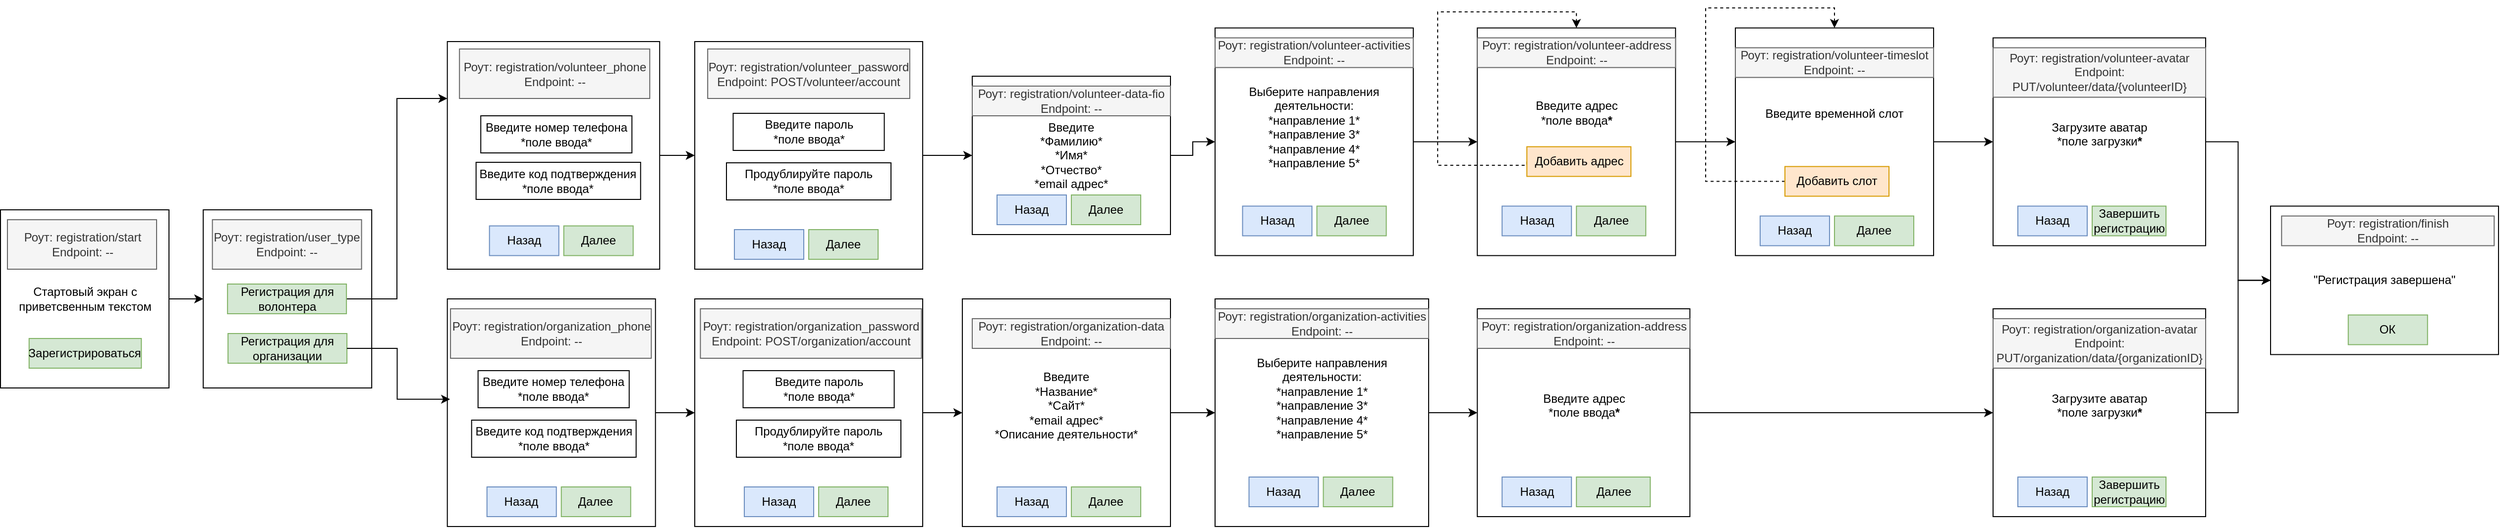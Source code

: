 <mxfile version="25.0.3" pages="4">
  <diagram name="Регистрация пользователей" id="U8tpO02upYvYylQcckcD">
    <mxGraphModel dx="3144" dy="4060" grid="1" gridSize="10" guides="1" tooltips="1" connect="1" arrows="1" fold="1" page="1" pageScale="1" pageWidth="850" pageHeight="1100" math="0" shadow="0">
      <root>
        <mxCell id="0" />
        <mxCell id="1" parent="0" />
        <mxCell id="gSRMALdMtZ0StldS3WGv-10" value="" style="rounded=0;whiteSpace=wrap;html=1;" parent="1" vertex="1">
          <mxGeometry x="464.06" y="-1160" width="170" height="180" as="geometry" />
        </mxCell>
        <mxCell id="CNAIye_aoUkl1Aho5n29-1" style="edgeStyle=orthogonalEdgeStyle;rounded=0;orthogonalLoop=1;jettySize=auto;html=1;" parent="1" source="0KvfWQ3CyPJaJBQ1g4h2-11" target="0KvfWQ3CyPJaJBQ1g4h2-25" edge="1">
          <mxGeometry relative="1" as="geometry">
            <mxPoint x="1657.74" y="-600" as="sourcePoint" />
            <mxPoint x="1657.74" y="-560" as="targetPoint" />
          </mxGeometry>
        </mxCell>
        <mxCell id="yWe3Se3ckO6Ish667xYC-10" style="edgeStyle=orthogonalEdgeStyle;rounded=0;orthogonalLoop=1;jettySize=auto;html=1;exitX=1;exitY=0.5;exitDx=0;exitDy=0;" parent="1" source="CNAIye_aoUkl1Aho5n29-4" target="yWe3Se3ckO6Ish667xYC-6" edge="1">
          <mxGeometry relative="1" as="geometry" />
        </mxCell>
        <mxCell id="CNAIye_aoUkl1Aho5n29-4" value="Введите временной слот&lt;div&gt;&lt;br&gt;&lt;/div&gt;&lt;div&gt;&lt;br&gt;&lt;/div&gt;&lt;div&gt;&lt;br&gt;&lt;/div&gt;&lt;div&gt;&lt;br&gt;&lt;/div&gt;" style="rounded=0;whiteSpace=wrap;html=1;" parent="1" vertex="1">
          <mxGeometry x="2009.99" y="-1343.75" width="200" height="230" as="geometry" />
        </mxCell>
        <mxCell id="CNAIye_aoUkl1Aho5n29-9" style="edgeStyle=orthogonalEdgeStyle;rounded=0;orthogonalLoop=1;jettySize=auto;html=1;exitX=1;exitY=0.5;exitDx=0;exitDy=0;" parent="1" source="CNAIye_aoUkl1Aho5n29-10" target="CNAIye_aoUkl1Aho5n29-18" edge="1">
          <mxGeometry relative="1" as="geometry" />
        </mxCell>
        <mxCell id="CNAIye_aoUkl1Aho5n29-10" value="&lt;div&gt;Выберите направления деятельности:&lt;/div&gt;&lt;div&gt;*направление 1*&lt;/div&gt;&lt;div&gt;*направление 3*&lt;br&gt;&lt;/div&gt;&lt;div&gt;*направление 4*&lt;br&gt;&lt;/div&gt;&lt;div&gt;*направление 5*&lt;br&gt;&lt;/div&gt;&lt;div&gt;&lt;br&gt;&lt;/div&gt;&lt;div&gt;&lt;br&gt;&lt;/div&gt;" style="rounded=0;whiteSpace=wrap;html=1;" parent="1" vertex="1">
          <mxGeometry x="1485" y="-1343.75" width="200" height="230" as="geometry" />
        </mxCell>
        <mxCell id="CNAIye_aoUkl1Aho5n29-16" value="&lt;div&gt;&lt;br&gt;&lt;/div&gt;&lt;div&gt;&quot;Регистрация завершена&quot;&lt;/div&gt;&lt;div&gt;&lt;br&gt;&lt;/div&gt;" style="rounded=0;whiteSpace=wrap;html=1;" parent="1" vertex="1">
          <mxGeometry x="2550" y="-1163.75" width="230" height="150" as="geometry" />
        </mxCell>
        <mxCell id="_vrDz_7bkBoKPVqZ--Df-3" style="edgeStyle=orthogonalEdgeStyle;rounded=0;orthogonalLoop=1;jettySize=auto;html=1;exitX=1;exitY=0.5;exitDx=0;exitDy=0;" parent="1" source="CNAIye_aoUkl1Aho5n29-18" target="CNAIye_aoUkl1Aho5n29-4" edge="1">
          <mxGeometry relative="1" as="geometry" />
        </mxCell>
        <mxCell id="CNAIye_aoUkl1Aho5n29-18" value="Введите адрес&lt;div&gt;*поле ввода&lt;b&gt;*&lt;/b&gt;&lt;/div&gt;&lt;div&gt;&lt;b&gt;&lt;br&gt;&lt;/b&gt;&lt;/div&gt;&lt;div&gt;&lt;b&gt;&lt;br&gt;&lt;/b&gt;&lt;/div&gt;&lt;div&gt;&lt;b&gt;&lt;br&gt;&lt;/b&gt;&lt;/div&gt;&lt;div&gt;&lt;b&gt;&lt;br&gt;&lt;/b&gt;&lt;/div&gt;" style="rounded=0;whiteSpace=wrap;html=1;" parent="1" vertex="1">
          <mxGeometry x="1749.61" y="-1343.75" width="200" height="230" as="geometry" />
        </mxCell>
        <mxCell id="CNAIye_aoUkl1Aho5n29-22" style="edgeStyle=orthogonalEdgeStyle;rounded=0;orthogonalLoop=1;jettySize=auto;html=1;" parent="1" source="CNAIye_aoUkl1Aho5n29-21" target="CNAIye_aoUkl1Aho5n29-10" edge="1">
          <mxGeometry relative="1" as="geometry" />
        </mxCell>
        <mxCell id="CNAIye_aoUkl1Aho5n29-21" value="Введите&lt;div&gt;*Фамилию*&lt;br&gt;*Имя*&lt;br&gt;*Отчество*&lt;/div&gt;&lt;div&gt;*email адрес*&lt;/div&gt;" style="rounded=0;whiteSpace=wrap;html=1;" parent="1" vertex="1">
          <mxGeometry x="1240" y="-1295" width="200" height="160" as="geometry" />
        </mxCell>
        <mxCell id="gSRMALdMtZ0StldS3WGv-2" value="Назад" style="rounded=0;whiteSpace=wrap;html=1;fillColor=#dae8fc;strokeColor=#6c8ebf;" parent="1" vertex="1">
          <mxGeometry x="1265" y="-1175" width="70" height="30" as="geometry" />
        </mxCell>
        <mxCell id="Brlv2dBVviEvFbh5sa4z-2" style="edgeStyle=orthogonalEdgeStyle;rounded=0;orthogonalLoop=1;jettySize=auto;html=1;exitX=1;exitY=0.5;exitDx=0;exitDy=0;entryX=0;entryY=0.25;entryDx=0;entryDy=0;" parent="1" source="gSRMALdMtZ0StldS3WGv-3" target="rVEr1M9yxXvsT1G4oK1--4" edge="1">
          <mxGeometry relative="1" as="geometry" />
        </mxCell>
        <mxCell id="gSRMALdMtZ0StldS3WGv-3" value="Регистрация для волонтера" style="rounded=0;whiteSpace=wrap;html=1;fillColor=#d5e8d4;strokeColor=#82b366;" parent="1" vertex="1">
          <mxGeometry x="488.56" y="-1085" width="120" height="30" as="geometry" />
        </mxCell>
        <mxCell id="gSRMALdMtZ0StldS3WGv-4" value="Далее" style="rounded=0;whiteSpace=wrap;html=1;fillColor=#d5e8d4;strokeColor=#82b366;" parent="1" vertex="1">
          <mxGeometry x="1340" y="-1175" width="70" height="30" as="geometry" />
        </mxCell>
        <mxCell id="gSRMALdMtZ0StldS3WGv-12" value="Роут:&amp;nbsp;registration/user_type&lt;br&gt;Endpoint: --" style="rounded=0;whiteSpace=wrap;html=1;fillColor=#f5f5f5;fontColor=#333333;strokeColor=#666666;" parent="1" vertex="1">
          <mxGeometry x="473.31" y="-1150" width="150.5" height="50" as="geometry" />
        </mxCell>
        <mxCell id="gSRMALdMtZ0StldS3WGv-13" value="Назад" style="rounded=0;whiteSpace=wrap;html=1;fillColor=#dae8fc;strokeColor=#6c8ebf;" parent="1" vertex="1">
          <mxGeometry x="1512.75" y="-1163.75" width="70" height="30" as="geometry" />
        </mxCell>
        <mxCell id="gSRMALdMtZ0StldS3WGv-14" value="Далее" style="rounded=0;whiteSpace=wrap;html=1;fillColor=#d5e8d4;strokeColor=#82b366;" parent="1" vertex="1">
          <mxGeometry x="1587.75" y="-1163.75" width="70" height="30" as="geometry" />
        </mxCell>
        <mxCell id="gSRMALdMtZ0StldS3WGv-17" value="Назад" style="rounded=0;whiteSpace=wrap;html=1;fillColor=#dae8fc;strokeColor=#6c8ebf;" parent="1" vertex="1">
          <mxGeometry x="1774.61" y="-1163.75" width="70" height="30" as="geometry" />
        </mxCell>
        <mxCell id="gSRMALdMtZ0StldS3WGv-18" value="Далее" style="rounded=0;whiteSpace=wrap;html=1;fillColor=#d5e8d4;strokeColor=#82b366;" parent="1" vertex="1">
          <mxGeometry x="1849.61" y="-1163.75" width="70" height="30" as="geometry" />
        </mxCell>
        <mxCell id="gSRMALdMtZ0StldS3WGv-21" value="Назад" style="rounded=0;whiteSpace=wrap;html=1;fillColor=#dae8fc;strokeColor=#6c8ebf;" parent="1" vertex="1">
          <mxGeometry x="2034.99" y="-1153.75" width="70" height="30" as="geometry" />
        </mxCell>
        <mxCell id="gSRMALdMtZ0StldS3WGv-22" value="Далее" style="rounded=0;whiteSpace=wrap;html=1;fillColor=#d5e8d4;strokeColor=#82b366;" parent="1" vertex="1">
          <mxGeometry x="2109.99" y="-1153.75" width="80" height="30" as="geometry" />
        </mxCell>
        <mxCell id="gSRMALdMtZ0StldS3WGv-25" value="Роут:&amp;nbsp;registration/volunteer-data-fio&lt;br&gt;Endpoint: --" style="rounded=0;whiteSpace=wrap;html=1;fillColor=#f5f5f5;fontColor=#333333;strokeColor=#666666;" parent="1" vertex="1">
          <mxGeometry x="1240" y="-1285" width="200" height="30" as="geometry" />
        </mxCell>
        <mxCell id="rVEr1M9yxXvsT1G4oK1--1" value="Регистрация для организации" style="rounded=0;whiteSpace=wrap;html=1;fillColor=#d5e8d4;strokeColor=#82b366;" parent="1" vertex="1">
          <mxGeometry x="489.06" y="-1035" width="120" height="30" as="geometry" />
        </mxCell>
        <mxCell id="rVEr1M9yxXvsT1G4oK1--15" style="edgeStyle=orthogonalEdgeStyle;rounded=0;orthogonalLoop=1;jettySize=auto;html=1;" parent="1" source="rVEr1M9yxXvsT1G4oK1--4" target="dXUM1kMAYKhiZbNsAD_n-8" edge="1">
          <mxGeometry relative="1" as="geometry" />
        </mxCell>
        <mxCell id="rVEr1M9yxXvsT1G4oK1--4" value="&lt;div&gt;&lt;br&gt;&lt;/div&gt;" style="rounded=0;whiteSpace=wrap;html=1;" parent="1" vertex="1">
          <mxGeometry x="710.36" y="-1330" width="214.25" height="230" as="geometry" />
        </mxCell>
        <mxCell id="rVEr1M9yxXvsT1G4oK1--7" value="Роут:&amp;nbsp;registration/volunteer_phone&lt;br&gt;Endpoint: --" style="rounded=0;whiteSpace=wrap;html=1;fillColor=#f5f5f5;fontColor=#333333;strokeColor=#666666;" parent="1" vertex="1">
          <mxGeometry x="722.61" y="-1322.5" width="192" height="50" as="geometry" />
        </mxCell>
        <mxCell id="0KvfWQ3CyPJaJBQ1g4h2-9" style="edgeStyle=orthogonalEdgeStyle;rounded=0;orthogonalLoop=1;jettySize=auto;html=1;entryX=0;entryY=0.5;entryDx=0;entryDy=0;" parent="1" source="rVEr1M9yxXvsT1G4oK1--8" target="dXUM1kMAYKhiZbNsAD_n-2" edge="1">
          <mxGeometry relative="1" as="geometry">
            <mxPoint x="185" y="250" as="targetPoint" />
          </mxGeometry>
        </mxCell>
        <mxCell id="rVEr1M9yxXvsT1G4oK1--8" value="&lt;div&gt;&lt;br&gt;&lt;/div&gt;" style="rounded=0;whiteSpace=wrap;html=1;" parent="1" vertex="1">
          <mxGeometry x="710.36" y="-1070" width="210" height="230" as="geometry" />
        </mxCell>
        <mxCell id="rVEr1M9yxXvsT1G4oK1--10" value="Введите номер телефона&lt;div&gt;*поле ввода*&lt;/div&gt;" style="rounded=0;whiteSpace=wrap;html=1;" parent="1" vertex="1">
          <mxGeometry x="741.36" y="-997.5" width="152.5" height="37.5" as="geometry" />
        </mxCell>
        <mxCell id="rVEr1M9yxXvsT1G4oK1--11" value="Роут:&amp;nbsp;registration/organization_phone&lt;br&gt;Endpoint: --" style="rounded=0;whiteSpace=wrap;html=1;fillColor=#f5f5f5;fontColor=#333333;strokeColor=#666666;" parent="1" vertex="1">
          <mxGeometry x="713.55" y="-1060" width="202.61" height="50" as="geometry" />
        </mxCell>
        <mxCell id="rVEr1M9yxXvsT1G4oK1--12" value="Введите код подтверждения&lt;div&gt;*поле ввода*&lt;/div&gt;" style="rounded=0;whiteSpace=wrap;html=1;" parent="1" vertex="1">
          <mxGeometry x="734.85" y="-947.5" width="166" height="37.5" as="geometry" />
        </mxCell>
        <mxCell id="rVEr1M9yxXvsT1G4oK1--13" value="Введите номер телефона&lt;div&gt;*поле ввода*&lt;/div&gt;" style="rounded=0;whiteSpace=wrap;html=1;" parent="1" vertex="1">
          <mxGeometry x="744.11" y="-1255" width="152.5" height="37.5" as="geometry" />
        </mxCell>
        <mxCell id="rVEr1M9yxXvsT1G4oK1--14" value="Введите код подтверждения&lt;div&gt;*поле ввода*&lt;/div&gt;" style="rounded=0;whiteSpace=wrap;html=1;" parent="1" vertex="1">
          <mxGeometry x="739.36" y="-1208" width="166" height="37.5" as="geometry" />
        </mxCell>
        <mxCell id="_vrDz_7bkBoKPVqZ--Df-1" style="edgeStyle=orthogonalEdgeStyle;rounded=0;orthogonalLoop=1;jettySize=auto;html=1;exitX=1;exitY=0.5;exitDx=0;exitDy=0;entryX=0;entryY=0.5;entryDx=0;entryDy=0;" parent="1" source="0KvfWQ3CyPJaJBQ1g4h2-1" target="gSRMALdMtZ0StldS3WGv-10" edge="1">
          <mxGeometry relative="1" as="geometry" />
        </mxCell>
        <mxCell id="0KvfWQ3CyPJaJBQ1g4h2-1" value="Стартовый экран с приветсвенным текстом" style="rounded=0;whiteSpace=wrap;html=1;" parent="1" vertex="1">
          <mxGeometry x="259.5" y="-1160" width="170" height="180" as="geometry" />
        </mxCell>
        <mxCell id="0KvfWQ3CyPJaJBQ1g4h2-3" value="Зарегистрироваться" style="rounded=0;whiteSpace=wrap;html=1;fillColor=#d5e8d4;strokeColor=#82b366;" parent="1" vertex="1">
          <mxGeometry x="288.37" y="-1030" width="113.25" height="30" as="geometry" />
        </mxCell>
        <mxCell id="0KvfWQ3CyPJaJBQ1g4h2-4" value="Роут:&amp;nbsp;registration/start&lt;br&gt;Endpoint: --" style="rounded=0;whiteSpace=wrap;html=1;fillColor=#f5f5f5;fontColor=#333333;strokeColor=#666666;" parent="1" vertex="1">
          <mxGeometry x="266.5" y="-1150" width="150.5" height="50" as="geometry" />
        </mxCell>
        <mxCell id="0KvfWQ3CyPJaJBQ1g4h2-5" value="Назад" style="rounded=0;whiteSpace=wrap;html=1;fillColor=#dae8fc;strokeColor=#6c8ebf;" parent="1" vertex="1">
          <mxGeometry x="752.86" y="-1143.75" width="70" height="30" as="geometry" />
        </mxCell>
        <mxCell id="0KvfWQ3CyPJaJBQ1g4h2-6" value="Далее" style="rounded=0;whiteSpace=wrap;html=1;fillColor=#d5e8d4;strokeColor=#82b366;" parent="1" vertex="1">
          <mxGeometry x="827.86" y="-1143.75" width="70" height="30" as="geometry" />
        </mxCell>
        <mxCell id="0KvfWQ3CyPJaJBQ1g4h2-7" value="Назад" style="rounded=0;whiteSpace=wrap;html=1;fillColor=#dae8fc;strokeColor=#6c8ebf;" parent="1" vertex="1">
          <mxGeometry x="750.36" y="-880" width="70" height="30" as="geometry" />
        </mxCell>
        <mxCell id="0KvfWQ3CyPJaJBQ1g4h2-8" value="Далее" style="rounded=0;whiteSpace=wrap;html=1;fillColor=#d5e8d4;strokeColor=#82b366;" parent="1" vertex="1">
          <mxGeometry x="825.36" y="-880" width="70" height="30" as="geometry" />
        </mxCell>
        <mxCell id="0KvfWQ3CyPJaJBQ1g4h2-10" value="Роут:&amp;nbsp;registration/volunteer-activities&lt;div&gt;Endpoint: --&lt;/div&gt;" style="rounded=0;whiteSpace=wrap;html=1;fillColor=#f5f5f5;fontColor=#333333;strokeColor=#666666;" parent="1" vertex="1">
          <mxGeometry x="1485" y="-1333.75" width="200" height="30" as="geometry" />
        </mxCell>
        <mxCell id="0KvfWQ3CyPJaJBQ1g4h2-11" value="&lt;div&gt;Выберите направления деятельности:&lt;/div&gt;&lt;div&gt;*направление 1*&lt;/div&gt;&lt;div&gt;*направление 3*&lt;br&gt;&lt;/div&gt;&lt;div&gt;*направление 4*&lt;br&gt;&lt;/div&gt;&lt;div&gt;*направление 5*&lt;br&gt;&lt;/div&gt;&lt;div&gt;&lt;br&gt;&lt;/div&gt;&lt;div&gt;&lt;br&gt;&lt;/div&gt;" style="rounded=0;whiteSpace=wrap;html=1;" parent="1" vertex="1">
          <mxGeometry x="1485" y="-1070" width="215.5" height="230" as="geometry" />
        </mxCell>
        <mxCell id="0KvfWQ3CyPJaJBQ1g4h2-12" value="Назад" style="rounded=0;whiteSpace=wrap;html=1;fillColor=#dae8fc;strokeColor=#6c8ebf;" parent="1" vertex="1">
          <mxGeometry x="1519.25" y="-890" width="70" height="30" as="geometry" />
        </mxCell>
        <mxCell id="0KvfWQ3CyPJaJBQ1g4h2-13" value="Далее" style="rounded=0;whiteSpace=wrap;html=1;fillColor=#d5e8d4;strokeColor=#82b366;" parent="1" vertex="1">
          <mxGeometry x="1594.25" y="-890" width="70" height="30" as="geometry" />
        </mxCell>
        <mxCell id="0KvfWQ3CyPJaJBQ1g4h2-14" value="Роут:&amp;nbsp;registration/organization-activities&lt;div&gt;Endpoint: --&lt;/div&gt;" style="rounded=0;whiteSpace=wrap;html=1;fillColor=#f5f5f5;fontColor=#333333;strokeColor=#666666;" parent="1" vertex="1">
          <mxGeometry x="1485" y="-1060" width="215.5" height="30" as="geometry" />
        </mxCell>
        <mxCell id="0KvfWQ3CyPJaJBQ1g4h2-19" style="edgeStyle=orthogonalEdgeStyle;rounded=0;orthogonalLoop=1;jettySize=auto;html=1;exitX=1;exitY=0.5;exitDx=0;exitDy=0;entryX=0;entryY=0.5;entryDx=0;entryDy=0;" parent="1" source="0KvfWQ3CyPJaJBQ1g4h2-15" target="0KvfWQ3CyPJaJBQ1g4h2-11" edge="1">
          <mxGeometry relative="1" as="geometry" />
        </mxCell>
        <mxCell id="0KvfWQ3CyPJaJBQ1g4h2-15" value="&lt;div&gt;&lt;span style=&quot;background-color: initial;&quot;&gt;Введите&lt;/span&gt;&lt;br&gt;&lt;/div&gt;&lt;div&gt;*Название*&lt;br&gt;*Сайт*&lt;br&gt;*email адрес*&lt;br&gt;*Описание деятельности*&lt;/div&gt;&lt;div&gt;&lt;br&gt;&lt;/div&gt;" style="rounded=0;whiteSpace=wrap;html=1;" parent="1" vertex="1">
          <mxGeometry x="1230" y="-1070" width="210" height="230" as="geometry" />
        </mxCell>
        <mxCell id="0KvfWQ3CyPJaJBQ1g4h2-16" value="Назад" style="rounded=0;whiteSpace=wrap;html=1;fillColor=#dae8fc;strokeColor=#6c8ebf;" parent="1" vertex="1">
          <mxGeometry x="1265.01" y="-880" width="70" height="30" as="geometry" />
        </mxCell>
        <mxCell id="0KvfWQ3CyPJaJBQ1g4h2-17" value="Далее" style="rounded=0;whiteSpace=wrap;html=1;fillColor=#d5e8d4;strokeColor=#82b366;" parent="1" vertex="1">
          <mxGeometry x="1340.01" y="-880" width="70" height="30" as="geometry" />
        </mxCell>
        <mxCell id="0KvfWQ3CyPJaJBQ1g4h2-20" value="Роут:&amp;nbsp;registration/organization-data&lt;br&gt;Endpoint: --" style="rounded=0;whiteSpace=wrap;html=1;fillColor=#f5f5f5;fontColor=#333333;strokeColor=#666666;" parent="1" vertex="1">
          <mxGeometry x="1240" y="-1050" width="200" height="30" as="geometry" />
        </mxCell>
        <mxCell id="0KvfWQ3CyPJaJBQ1g4h2-34" style="edgeStyle=orthogonalEdgeStyle;rounded=0;orthogonalLoop=1;jettySize=auto;html=1;exitX=0;exitY=0.5;exitDx=0;exitDy=0;entryX=0.5;entryY=0;entryDx=0;entryDy=0;dashed=1;" parent="1" source="0KvfWQ3CyPJaJBQ1g4h2-21" target="CNAIye_aoUkl1Aho5n29-18" edge="1">
          <mxGeometry relative="1" as="geometry">
            <Array as="points">
              <mxPoint x="1709.61" y="-1205" />
              <mxPoint x="1709.61" y="-1360" />
              <mxPoint x="1849.61" y="-1360" />
            </Array>
          </mxGeometry>
        </mxCell>
        <mxCell id="0KvfWQ3CyPJaJBQ1g4h2-21" value="Добавить адрес" style="rounded=0;whiteSpace=wrap;html=1;fillColor=#ffe6cc;strokeColor=#d79b00;" parent="1" vertex="1">
          <mxGeometry x="1799.61" y="-1223.75" width="105" height="30" as="geometry" />
        </mxCell>
        <mxCell id="_vrDz_7bkBoKPVqZ--Df-4" style="edgeStyle=orthogonalEdgeStyle;rounded=0;orthogonalLoop=1;jettySize=auto;html=1;exitX=0;exitY=0.5;exitDx=0;exitDy=0;entryX=0.5;entryY=0;entryDx=0;entryDy=0;dashed=1;" parent="1" source="0KvfWQ3CyPJaJBQ1g4h2-22" target="CNAIye_aoUkl1Aho5n29-4" edge="1">
          <mxGeometry relative="1" as="geometry">
            <Array as="points">
              <mxPoint x="1980" y="-1189" />
              <mxPoint x="1980" y="-1364" />
              <mxPoint x="2110" y="-1364" />
            </Array>
          </mxGeometry>
        </mxCell>
        <mxCell id="0KvfWQ3CyPJaJBQ1g4h2-22" value="Добавить слот" style="rounded=0;whiteSpace=wrap;html=1;fillColor=#ffe6cc;strokeColor=#d79b00;" parent="1" vertex="1">
          <mxGeometry x="2059.99" y="-1203.75" width="105" height="30" as="geometry" />
        </mxCell>
        <mxCell id="0KvfWQ3CyPJaJBQ1g4h2-23" value="Роут:&amp;nbsp;registration/volunteer-address&lt;div&gt;Endpoint: --&lt;/div&gt;" style="rounded=0;whiteSpace=wrap;html=1;fillColor=#f5f5f5;fontColor=#333333;strokeColor=#666666;" parent="1" vertex="1">
          <mxGeometry x="1749.61" y="-1333.75" width="200" height="30" as="geometry" />
        </mxCell>
        <mxCell id="0KvfWQ3CyPJaJBQ1g4h2-24" value="Роут:&amp;nbsp;registration/volunteer-timeslot&lt;div&gt;Endpoint: --&lt;/div&gt;" style="rounded=0;whiteSpace=wrap;html=1;fillColor=#f5f5f5;fontColor=#333333;strokeColor=#666666;" parent="1" vertex="1">
          <mxGeometry x="2009.99" y="-1323.75" width="200" height="30" as="geometry" />
        </mxCell>
        <mxCell id="yWe3Se3ckO6Ish667xYC-11" style="edgeStyle=orthogonalEdgeStyle;rounded=0;orthogonalLoop=1;jettySize=auto;html=1;exitX=1;exitY=0.5;exitDx=0;exitDy=0;" parent="1" source="0KvfWQ3CyPJaJBQ1g4h2-25" target="yWe3Se3ckO6Ish667xYC-2" edge="1">
          <mxGeometry relative="1" as="geometry" />
        </mxCell>
        <mxCell id="0KvfWQ3CyPJaJBQ1g4h2-25" value="Введите адрес&lt;div&gt;*поле ввода&lt;b&gt;*&lt;/b&gt;&lt;/div&gt;&lt;div&gt;&lt;b&gt;&lt;br&gt;&lt;/b&gt;&lt;/div&gt;" style="rounded=0;whiteSpace=wrap;html=1;" parent="1" vertex="1">
          <mxGeometry x="1749.61" y="-1060" width="214.5" height="210" as="geometry" />
        </mxCell>
        <mxCell id="0KvfWQ3CyPJaJBQ1g4h2-26" value="Назад" style="rounded=0;whiteSpace=wrap;html=1;fillColor=#dae8fc;strokeColor=#6c8ebf;" parent="1" vertex="1">
          <mxGeometry x="1774.61" y="-890" width="70" height="30" as="geometry" />
        </mxCell>
        <mxCell id="0KvfWQ3CyPJaJBQ1g4h2-27" value="Далее" style="rounded=0;whiteSpace=wrap;html=1;fillColor=#d5e8d4;strokeColor=#82b366;" parent="1" vertex="1">
          <mxGeometry x="1849.61" y="-890" width="74.5" height="30" as="geometry" />
        </mxCell>
        <mxCell id="0KvfWQ3CyPJaJBQ1g4h2-29" value="Роут:&amp;nbsp;registration/organization-address&lt;div&gt;Endpoint: --&lt;/div&gt;" style="rounded=0;whiteSpace=wrap;html=1;fillColor=#f5f5f5;fontColor=#333333;strokeColor=#666666;" parent="1" vertex="1">
          <mxGeometry x="1749.61" y="-1050" width="214.5" height="30" as="geometry" />
        </mxCell>
        <mxCell id="0KvfWQ3CyPJaJBQ1g4h2-32" value="ОК" style="rounded=0;whiteSpace=wrap;html=1;fillColor=#d5e8d4;strokeColor=#82b366;" parent="1" vertex="1">
          <mxGeometry x="2628.38" y="-1053.75" width="80" height="30" as="geometry" />
        </mxCell>
        <mxCell id="0KvfWQ3CyPJaJBQ1g4h2-33" value="Роут:&amp;nbsp;registration/finish&lt;div&gt;Endpoint: --&lt;/div&gt;" style="rounded=0;whiteSpace=wrap;html=1;fillColor=#f5f5f5;fontColor=#333333;strokeColor=#666666;" parent="1" vertex="1">
          <mxGeometry x="2561.13" y="-1153.75" width="214.5" height="30" as="geometry" />
        </mxCell>
        <mxCell id="dXUM1kMAYKhiZbNsAD_n-14" style="edgeStyle=orthogonalEdgeStyle;rounded=0;orthogonalLoop=1;jettySize=auto;html=1;" parent="1" source="dXUM1kMAYKhiZbNsAD_n-2" target="0KvfWQ3CyPJaJBQ1g4h2-15" edge="1">
          <mxGeometry relative="1" as="geometry" />
        </mxCell>
        <mxCell id="dXUM1kMAYKhiZbNsAD_n-2" value="&lt;div&gt;&lt;br&gt;&lt;/div&gt;" style="rounded=0;whiteSpace=wrap;html=1;" parent="1" vertex="1">
          <mxGeometry x="960" y="-1070" width="230" height="230" as="geometry" />
        </mxCell>
        <mxCell id="dXUM1kMAYKhiZbNsAD_n-3" value="Введите пароль&lt;div&gt;*поле ввода*&lt;/div&gt;" style="rounded=0;whiteSpace=wrap;html=1;" parent="1" vertex="1">
          <mxGeometry x="1008.76" y="-997.5" width="152.5" height="37.5" as="geometry" />
        </mxCell>
        <mxCell id="dXUM1kMAYKhiZbNsAD_n-4" value="Роут:&amp;nbsp;registration/organization_password&lt;br&gt;Endpoint: POST/organization/account" style="rounded=0;whiteSpace=wrap;html=1;fillColor=#f5f5f5;fontColor=#333333;strokeColor=#666666;" parent="1" vertex="1">
          <mxGeometry x="965.69" y="-1060" width="223.1" height="50" as="geometry" />
        </mxCell>
        <mxCell id="dXUM1kMAYKhiZbNsAD_n-5" value="Продублируйте пароль&lt;div&gt;*поле ввода*&lt;/div&gt;" style="rounded=0;whiteSpace=wrap;html=1;" parent="1" vertex="1">
          <mxGeometry x="1002.01" y="-947.5" width="166" height="37.5" as="geometry" />
        </mxCell>
        <mxCell id="dXUM1kMAYKhiZbNsAD_n-6" value="Назад" style="rounded=0;whiteSpace=wrap;html=1;fillColor=#dae8fc;strokeColor=#6c8ebf;" parent="1" vertex="1">
          <mxGeometry x="1010.01" y="-880" width="70" height="30" as="geometry" />
        </mxCell>
        <mxCell id="dXUM1kMAYKhiZbNsAD_n-7" value="Далее" style="rounded=0;whiteSpace=wrap;html=1;fillColor=#d5e8d4;strokeColor=#82b366;" parent="1" vertex="1">
          <mxGeometry x="1085.01" y="-880" width="70" height="30" as="geometry" />
        </mxCell>
        <mxCell id="_vrDz_7bkBoKPVqZ--Df-2" style="edgeStyle=orthogonalEdgeStyle;rounded=0;orthogonalLoop=1;jettySize=auto;html=1;exitX=1;exitY=0.5;exitDx=0;exitDy=0;entryX=0;entryY=0.5;entryDx=0;entryDy=0;" parent="1" source="dXUM1kMAYKhiZbNsAD_n-8" target="CNAIye_aoUkl1Aho5n29-21" edge="1">
          <mxGeometry relative="1" as="geometry" />
        </mxCell>
        <mxCell id="dXUM1kMAYKhiZbNsAD_n-8" value="&lt;div&gt;&lt;br&gt;&lt;/div&gt;" style="rounded=0;whiteSpace=wrap;html=1;" parent="1" vertex="1">
          <mxGeometry x="960" y="-1330" width="230" height="230" as="geometry" />
        </mxCell>
        <mxCell id="dXUM1kMAYKhiZbNsAD_n-9" value="Введите пароль&lt;div&gt;*поле ввода*&lt;/div&gt;" style="rounded=0;whiteSpace=wrap;html=1;" parent="1" vertex="1">
          <mxGeometry x="998.75" y="-1257.5" width="152.5" height="37.5" as="geometry" />
        </mxCell>
        <mxCell id="dXUM1kMAYKhiZbNsAD_n-10" value="Роут:&amp;nbsp;registration/volunteer_password&lt;br&gt;Endpoint: POST/volunteer/account" style="rounded=0;whiteSpace=wrap;html=1;fillColor=#f5f5f5;fontColor=#333333;strokeColor=#666666;" parent="1" vertex="1">
          <mxGeometry x="973.06" y="-1322.5" width="203.88" height="50" as="geometry" />
        </mxCell>
        <mxCell id="dXUM1kMAYKhiZbNsAD_n-11" value="Продублируйте пароль&lt;div&gt;*поле ввода*&lt;/div&gt;" style="rounded=0;whiteSpace=wrap;html=1;" parent="1" vertex="1">
          <mxGeometry x="992" y="-1207.5" width="166" height="37.5" as="geometry" />
        </mxCell>
        <mxCell id="dXUM1kMAYKhiZbNsAD_n-12" value="Назад" style="rounded=0;whiteSpace=wrap;html=1;fillColor=#dae8fc;strokeColor=#6c8ebf;" parent="1" vertex="1">
          <mxGeometry x="1000" y="-1140" width="70" height="30" as="geometry" />
        </mxCell>
        <mxCell id="dXUM1kMAYKhiZbNsAD_n-13" value="Далее" style="rounded=0;whiteSpace=wrap;html=1;fillColor=#d5e8d4;strokeColor=#82b366;" parent="1" vertex="1">
          <mxGeometry x="1075" y="-1140" width="70" height="30" as="geometry" />
        </mxCell>
        <mxCell id="yWe3Se3ckO6Ish667xYC-12" style="edgeStyle=orthogonalEdgeStyle;rounded=0;orthogonalLoop=1;jettySize=auto;html=1;exitX=1;exitY=0.5;exitDx=0;exitDy=0;" parent="1" source="yWe3Se3ckO6Ish667xYC-2" target="CNAIye_aoUkl1Aho5n29-16" edge="1">
          <mxGeometry relative="1" as="geometry" />
        </mxCell>
        <mxCell id="yWe3Se3ckO6Ish667xYC-2" value="Загрузите аватар&lt;br&gt;&lt;div&gt;*поле загрузки&lt;b&gt;*&lt;/b&gt;&lt;/div&gt;&lt;div&gt;&lt;b&gt;&lt;br&gt;&lt;/b&gt;&lt;/div&gt;" style="rounded=0;whiteSpace=wrap;html=1;" parent="1" vertex="1">
          <mxGeometry x="2270" y="-1060" width="214.5" height="210" as="geometry" />
        </mxCell>
        <mxCell id="yWe3Se3ckO6Ish667xYC-3" value="Назад" style="rounded=0;whiteSpace=wrap;html=1;fillColor=#dae8fc;strokeColor=#6c8ebf;" parent="1" vertex="1">
          <mxGeometry x="2295" y="-890" width="70" height="30" as="geometry" />
        </mxCell>
        <mxCell id="yWe3Se3ckO6Ish667xYC-4" value="Завершить регистрацию" style="rounded=0;whiteSpace=wrap;html=1;fillColor=#d5e8d4;strokeColor=#82b366;" parent="1" vertex="1">
          <mxGeometry x="2370" y="-890" width="74.5" height="30" as="geometry" />
        </mxCell>
        <mxCell id="yWe3Se3ckO6Ish667xYC-5" value="Роут:&amp;nbsp;registration/organization-avatar&lt;div&gt;Endpoint: PUT/organization/data/{organizationID}&lt;/div&gt;" style="rounded=0;whiteSpace=wrap;html=1;fillColor=#f5f5f5;fontColor=#333333;strokeColor=#666666;" parent="1" vertex="1">
          <mxGeometry x="2270" y="-1050" width="214.5" height="50" as="geometry" />
        </mxCell>
        <mxCell id="yWe3Se3ckO6Ish667xYC-13" style="edgeStyle=orthogonalEdgeStyle;rounded=0;orthogonalLoop=1;jettySize=auto;html=1;exitX=1;exitY=0.5;exitDx=0;exitDy=0;entryX=0;entryY=0.5;entryDx=0;entryDy=0;" parent="1" source="yWe3Se3ckO6Ish667xYC-6" target="CNAIye_aoUkl1Aho5n29-16" edge="1">
          <mxGeometry relative="1" as="geometry" />
        </mxCell>
        <mxCell id="yWe3Se3ckO6Ish667xYC-6" value="Загрузите аватар&lt;br&gt;&lt;div&gt;*поле загрузки&lt;b&gt;*&lt;/b&gt;&lt;/div&gt;&lt;div&gt;&lt;b&gt;&lt;br&gt;&lt;/b&gt;&lt;/div&gt;" style="rounded=0;whiteSpace=wrap;html=1;" parent="1" vertex="1">
          <mxGeometry x="2270" y="-1333.75" width="214.5" height="210" as="geometry" />
        </mxCell>
        <mxCell id="yWe3Se3ckO6Ish667xYC-7" value="Назад" style="rounded=0;whiteSpace=wrap;html=1;fillColor=#dae8fc;strokeColor=#6c8ebf;" parent="1" vertex="1">
          <mxGeometry x="2295" y="-1163.75" width="70" height="30" as="geometry" />
        </mxCell>
        <mxCell id="yWe3Se3ckO6Ish667xYC-8" value="Завершить регистрацию" style="rounded=0;whiteSpace=wrap;html=1;fillColor=#d5e8d4;strokeColor=#82b366;" parent="1" vertex="1">
          <mxGeometry x="2370" y="-1163.75" width="74.5" height="30" as="geometry" />
        </mxCell>
        <mxCell id="yWe3Se3ckO6Ish667xYC-9" value="Роут:&amp;nbsp;registration/volunteer-avatar&lt;div&gt;Endpoint: PUT&lt;span style=&quot;background-color: initial;&quot;&gt;/volunteer/data/{volunteerID}&lt;/span&gt;&lt;/div&gt;" style="rounded=0;whiteSpace=wrap;html=1;fillColor=#f5f5f5;fontColor=#333333;strokeColor=#666666;" parent="1" vertex="1">
          <mxGeometry x="2270" y="-1323.75" width="214.5" height="50" as="geometry" />
        </mxCell>
        <mxCell id="Brlv2dBVviEvFbh5sa4z-3" style="edgeStyle=orthogonalEdgeStyle;rounded=0;orthogonalLoop=1;jettySize=auto;html=1;exitX=1;exitY=0.5;exitDx=0;exitDy=0;entryX=0.013;entryY=0.441;entryDx=0;entryDy=0;entryPerimeter=0;" parent="1" source="rVEr1M9yxXvsT1G4oK1--1" target="rVEr1M9yxXvsT1G4oK1--8" edge="1">
          <mxGeometry relative="1" as="geometry" />
        </mxCell>
      </root>
    </mxGraphModel>
  </diagram>
  <diagram name="Регистрация короткая версия" id="Jb20IaFxZKcPpHowJNCE">
    <mxGraphModel grid="1" page="1" gridSize="10" guides="1" tooltips="1" connect="1" arrows="1" fold="1" pageScale="1" pageWidth="850" pageHeight="1100" math="0" shadow="0">
      <root>
        <mxCell id="KVfOX_wdJTELGwL9D1Wd-0" />
        <mxCell id="KVfOX_wdJTELGwL9D1Wd-1" parent="KVfOX_wdJTELGwL9D1Wd-0" />
        <mxCell id="KVfOX_wdJTELGwL9D1Wd-2" value="" style="rounded=0;whiteSpace=wrap;html=1;" parent="KVfOX_wdJTELGwL9D1Wd-1" vertex="1">
          <mxGeometry x="464.06" y="-1160" width="170" height="180" as="geometry" />
        </mxCell>
        <mxCell id="-nReftocIr_AsiwQY860-6" style="edgeStyle=orthogonalEdgeStyle;rounded=0;orthogonalLoop=1;jettySize=auto;html=1;exitX=1;exitY=0.5;exitDx=0;exitDy=0;entryX=0;entryY=0.5;entryDx=0;entryDy=0;" edge="1" parent="KVfOX_wdJTELGwL9D1Wd-1" source="KVfOX_wdJTELGwL9D1Wd-7" target="KVfOX_wdJTELGwL9D1Wd-8">
          <mxGeometry relative="1" as="geometry">
            <Array as="points">
              <mxPoint x="1480" y="-1255" />
              <mxPoint x="1480" y="-1080" />
            </Array>
          </mxGeometry>
        </mxCell>
        <mxCell id="KVfOX_wdJTELGwL9D1Wd-7" value="&lt;div&gt;Выберите направления деятельности&lt;/div&gt;&lt;div&gt;Введите адреса&lt;/div&gt;&lt;div&gt;Загрузите аватар&lt;/div&gt;&lt;div&gt;&lt;br&gt;&lt;/div&gt;&lt;div&gt;&lt;br&gt;&lt;/div&gt;" style="rounded=0;whiteSpace=wrap;html=1;" parent="KVfOX_wdJTELGwL9D1Wd-1" vertex="1">
          <mxGeometry x="1240" y="-1370" width="200" height="230" as="geometry" />
        </mxCell>
        <mxCell id="KVfOX_wdJTELGwL9D1Wd-8" value="&lt;div&gt;&lt;br&gt;&lt;/div&gt;&lt;div&gt;&quot;Регистрация завершена&quot;&lt;/div&gt;&lt;div&gt;&lt;br&gt;&lt;/div&gt;" style="rounded=0;whiteSpace=wrap;html=1;" parent="KVfOX_wdJTELGwL9D1Wd-1" vertex="1">
          <mxGeometry x="1510" y="-1155" width="230" height="150" as="geometry" />
        </mxCell>
        <mxCell id="KVfOX_wdJTELGwL9D1Wd-11" style="edgeStyle=orthogonalEdgeStyle;rounded=0;orthogonalLoop=1;jettySize=auto;html=1;" parent="KVfOX_wdJTELGwL9D1Wd-1" source="KVfOX_wdJTELGwL9D1Wd-12" target="KVfOX_wdJTELGwL9D1Wd-7" edge="1">
          <mxGeometry relative="1" as="geometry" />
        </mxCell>
        <mxCell id="KVfOX_wdJTELGwL9D1Wd-12" value="Введите&lt;div&gt;*Фамилию*&lt;br&gt;*Имя*&lt;br&gt;*Отчество*&lt;/div&gt;&lt;div&gt;*email адрес*&lt;br&gt;*Временные слоты*&lt;/div&gt;" style="rounded=0;whiteSpace=wrap;html=1;" parent="KVfOX_wdJTELGwL9D1Wd-1" vertex="1">
          <mxGeometry x="970.01" y="-1367.5" width="200" height="225" as="geometry" />
        </mxCell>
        <mxCell id="KVfOX_wdJTELGwL9D1Wd-13" value="Назад" style="rounded=0;whiteSpace=wrap;html=1;fillColor=#dae8fc;strokeColor=#6c8ebf;" parent="KVfOX_wdJTELGwL9D1Wd-1" vertex="1">
          <mxGeometry x="995.01" y="-1182.5" width="70" height="30" as="geometry" />
        </mxCell>
        <mxCell id="KVfOX_wdJTELGwL9D1Wd-14" style="edgeStyle=orthogonalEdgeStyle;rounded=0;orthogonalLoop=1;jettySize=auto;html=1;exitX=1;exitY=0.5;exitDx=0;exitDy=0;entryX=0;entryY=0.25;entryDx=0;entryDy=0;" parent="KVfOX_wdJTELGwL9D1Wd-1" source="KVfOX_wdJTELGwL9D1Wd-15" target="KVfOX_wdJTELGwL9D1Wd-27" edge="1">
          <mxGeometry relative="1" as="geometry" />
        </mxCell>
        <mxCell id="KVfOX_wdJTELGwL9D1Wd-15" value="Регистрация для волонтера" style="rounded=0;whiteSpace=wrap;html=1;fillColor=#d5e8d4;strokeColor=#82b366;" parent="KVfOX_wdJTELGwL9D1Wd-1" vertex="1">
          <mxGeometry x="488.56" y="-1085" width="120" height="30" as="geometry" />
        </mxCell>
        <mxCell id="KVfOX_wdJTELGwL9D1Wd-16" value="Далее" style="rounded=0;whiteSpace=wrap;html=1;fillColor=#d5e8d4;strokeColor=#82b366;" parent="KVfOX_wdJTELGwL9D1Wd-1" vertex="1">
          <mxGeometry x="1070.01" y="-1182.5" width="70" height="30" as="geometry" />
        </mxCell>
        <mxCell id="KVfOX_wdJTELGwL9D1Wd-17" value="Роут:&amp;nbsp;registration/user_type&lt;br&gt;Endpoint: --" style="rounded=0;whiteSpace=wrap;html=1;fillColor=#f5f5f5;fontColor=#333333;strokeColor=#666666;" parent="KVfOX_wdJTELGwL9D1Wd-1" vertex="1">
          <mxGeometry x="473.31" y="-1150" width="150.5" height="50" as="geometry" />
        </mxCell>
        <mxCell id="KVfOX_wdJTELGwL9D1Wd-18" value="Назад" style="rounded=0;whiteSpace=wrap;html=1;fillColor=#dae8fc;strokeColor=#6c8ebf;" parent="KVfOX_wdJTELGwL9D1Wd-1" vertex="1">
          <mxGeometry x="1267.75" y="-1190" width="70" height="30" as="geometry" />
        </mxCell>
        <mxCell id="KVfOX_wdJTELGwL9D1Wd-19" value="Далее" style="rounded=0;whiteSpace=wrap;html=1;fillColor=#d5e8d4;strokeColor=#82b366;" parent="KVfOX_wdJTELGwL9D1Wd-1" vertex="1">
          <mxGeometry x="1342.75" y="-1190" width="70" height="30" as="geometry" />
        </mxCell>
        <mxCell id="KVfOX_wdJTELGwL9D1Wd-24" value="Роут:&amp;nbsp;registration/volunteer-data-fio&lt;br&gt;Endpoint: --" style="rounded=0;whiteSpace=wrap;html=1;fillColor=#f5f5f5;fontColor=#333333;strokeColor=#666666;" parent="KVfOX_wdJTELGwL9D1Wd-1" vertex="1">
          <mxGeometry x="970.01" y="-1357.5" width="200" height="30" as="geometry" />
        </mxCell>
        <mxCell id="KVfOX_wdJTELGwL9D1Wd-25" value="Регистрация для организации" style="rounded=0;whiteSpace=wrap;html=1;fillColor=#d5e8d4;strokeColor=#82b366;" parent="KVfOX_wdJTELGwL9D1Wd-1" vertex="1">
          <mxGeometry x="489.06" y="-1035" width="120" height="30" as="geometry" />
        </mxCell>
        <mxCell id="-nReftocIr_AsiwQY860-4" style="edgeStyle=orthogonalEdgeStyle;rounded=0;orthogonalLoop=1;jettySize=auto;html=1;exitX=1;exitY=0.5;exitDx=0;exitDy=0;entryX=0;entryY=0.5;entryDx=0;entryDy=0;" edge="1" parent="KVfOX_wdJTELGwL9D1Wd-1" source="KVfOX_wdJTELGwL9D1Wd-27" target="KVfOX_wdJTELGwL9D1Wd-12">
          <mxGeometry relative="1" as="geometry" />
        </mxCell>
        <mxCell id="KVfOX_wdJTELGwL9D1Wd-27" value="&lt;div&gt;&lt;br&gt;&lt;/div&gt;" style="rounded=0;whiteSpace=wrap;html=1;" parent="KVfOX_wdJTELGwL9D1Wd-1" vertex="1">
          <mxGeometry x="710.36" y="-1410" width="214.25" height="310" as="geometry" />
        </mxCell>
        <mxCell id="KVfOX_wdJTELGwL9D1Wd-28" value="Роут:&amp;nbsp;registration/volunteer_phone&lt;br&gt;Endpoint: POST/volunteer/account" style="rounded=0;whiteSpace=wrap;html=1;fillColor=#f5f5f5;fontColor=#333333;strokeColor=#666666;" parent="KVfOX_wdJTELGwL9D1Wd-1" vertex="1">
          <mxGeometry x="721.85" y="-1400" width="192" height="50" as="geometry" />
        </mxCell>
        <mxCell id="-nReftocIr_AsiwQY860-5" style="edgeStyle=orthogonalEdgeStyle;rounded=0;orthogonalLoop=1;jettySize=auto;html=1;exitX=1;exitY=0.5;exitDx=0;exitDy=0;" edge="1" parent="KVfOX_wdJTELGwL9D1Wd-1" source="KVfOX_wdJTELGwL9D1Wd-30" target="KVfOX_wdJTELGwL9D1Wd-50">
          <mxGeometry relative="1" as="geometry" />
        </mxCell>
        <mxCell id="KVfOX_wdJTELGwL9D1Wd-30" value="&lt;div&gt;&lt;br&gt;&lt;/div&gt;" style="rounded=0;whiteSpace=wrap;html=1;" parent="KVfOX_wdJTELGwL9D1Wd-1" vertex="1">
          <mxGeometry x="710.36" y="-1070" width="210" height="300" as="geometry" />
        </mxCell>
        <mxCell id="KVfOX_wdJTELGwL9D1Wd-32" value="Роут:&amp;nbsp;registration/organization_phone&lt;br&gt;Endpoint: POST/organization/account" style="rounded=0;whiteSpace=wrap;html=1;fillColor=#f5f5f5;fontColor=#333333;strokeColor=#666666;" parent="KVfOX_wdJTELGwL9D1Wd-1" vertex="1">
          <mxGeometry x="713.55" y="-1060" width="202.61" height="50" as="geometry" />
        </mxCell>
        <mxCell id="KVfOX_wdJTELGwL9D1Wd-34" value="Введите номер телефона&lt;div&gt;*поле ввода*&lt;/div&gt;" style="rounded=0;whiteSpace=wrap;html=1;" parent="KVfOX_wdJTELGwL9D1Wd-1" vertex="1">
          <mxGeometry x="730" y="-1341.25" width="170.85" height="37.5" as="geometry" />
        </mxCell>
        <mxCell id="KVfOX_wdJTELGwL9D1Wd-35" value="Введите код подтверждения&lt;div&gt;*поле ввода*&lt;/div&gt;" style="rounded=0;whiteSpace=wrap;html=1;" parent="KVfOX_wdJTELGwL9D1Wd-1" vertex="1">
          <mxGeometry x="730" y="-1288.75" width="170.85" height="37.5" as="geometry" />
        </mxCell>
        <mxCell id="KVfOX_wdJTELGwL9D1Wd-40" value="Назад" style="rounded=0;whiteSpace=wrap;html=1;fillColor=#dae8fc;strokeColor=#6c8ebf;" parent="KVfOX_wdJTELGwL9D1Wd-1" vertex="1">
          <mxGeometry x="752.86" y="-1143.75" width="70" height="30" as="geometry" />
        </mxCell>
        <mxCell id="KVfOX_wdJTELGwL9D1Wd-41" value="Далее" style="rounded=0;whiteSpace=wrap;html=1;fillColor=#d5e8d4;strokeColor=#82b366;" parent="KVfOX_wdJTELGwL9D1Wd-1" vertex="1">
          <mxGeometry x="827.86" y="-1143.75" width="70" height="30" as="geometry" />
        </mxCell>
        <mxCell id="KVfOX_wdJTELGwL9D1Wd-42" value="Назад" style="rounded=0;whiteSpace=wrap;html=1;fillColor=#dae8fc;strokeColor=#6c8ebf;" parent="KVfOX_wdJTELGwL9D1Wd-1" vertex="1">
          <mxGeometry x="748.86" y="-810" width="70" height="30" as="geometry" />
        </mxCell>
        <mxCell id="KVfOX_wdJTELGwL9D1Wd-43" value="Далее" style="rounded=0;whiteSpace=wrap;html=1;fillColor=#d5e8d4;strokeColor=#82b366;" parent="KVfOX_wdJTELGwL9D1Wd-1" vertex="1">
          <mxGeometry x="823.86" y="-810" width="70" height="30" as="geometry" />
        </mxCell>
        <mxCell id="KVfOX_wdJTELGwL9D1Wd-44" value="Роут:&amp;nbsp;registration/volunteer-activities&lt;div&gt;Endpoint:&amp;nbsp;&lt;span style=&quot;background-color: initial;&quot;&gt;PUT&lt;/span&gt;&lt;span style=&quot;background-color: initial;&quot;&gt;/volunteer/data/&lt;/span&gt;&lt;/div&gt;&lt;div&gt;&lt;span style=&quot;background-color: initial;&quot;&gt;{volunteerID}&lt;/span&gt;&lt;/div&gt;" style="rounded=0;whiteSpace=wrap;html=1;fillColor=#f5f5f5;fontColor=#333333;strokeColor=#666666;" parent="KVfOX_wdJTELGwL9D1Wd-1" vertex="1">
          <mxGeometry x="1240" y="-1360" width="200" height="50" as="geometry" />
        </mxCell>
        <mxCell id="-nReftocIr_AsiwQY860-7" style="edgeStyle=orthogonalEdgeStyle;rounded=0;orthogonalLoop=1;jettySize=auto;html=1;exitX=1;exitY=0.5;exitDx=0;exitDy=0;entryX=0;entryY=0.5;entryDx=0;entryDy=0;" edge="1" parent="KVfOX_wdJTELGwL9D1Wd-1" source="KVfOX_wdJTELGwL9D1Wd-45" target="KVfOX_wdJTELGwL9D1Wd-8">
          <mxGeometry relative="1" as="geometry">
            <mxPoint x="1480" y="-1000.0" as="targetPoint" />
            <Array as="points">
              <mxPoint x="1480" y="-920" />
              <mxPoint x="1480" y="-1080" />
            </Array>
          </mxGeometry>
        </mxCell>
        <mxCell id="KVfOX_wdJTELGwL9D1Wd-45" value="&lt;div&gt;&lt;div&gt;Выберите направления&amp;nbsp;&lt;/div&gt;&lt;div&gt;деятельности&lt;/div&gt;&lt;div&gt;Введите адреса&lt;/div&gt;&lt;div&gt;Загрузите аватар&lt;/div&gt;&lt;div&gt;&lt;br&gt;&lt;/div&gt;&lt;div&gt;&lt;br&gt;&lt;/div&gt;&lt;/div&gt;" style="rounded=0;whiteSpace=wrap;html=1;" parent="KVfOX_wdJTELGwL9D1Wd-1" vertex="1">
          <mxGeometry x="1240" y="-1035" width="215.5" height="230" as="geometry" />
        </mxCell>
        <mxCell id="KVfOX_wdJTELGwL9D1Wd-46" value="Назад" style="rounded=0;whiteSpace=wrap;html=1;fillColor=#dae8fc;strokeColor=#6c8ebf;" parent="KVfOX_wdJTELGwL9D1Wd-1" vertex="1">
          <mxGeometry x="1274.25" y="-855" width="70" height="30" as="geometry" />
        </mxCell>
        <mxCell id="KVfOX_wdJTELGwL9D1Wd-47" value="Далее" style="rounded=0;whiteSpace=wrap;html=1;fillColor=#d5e8d4;strokeColor=#82b366;" parent="KVfOX_wdJTELGwL9D1Wd-1" vertex="1">
          <mxGeometry x="1349.25" y="-855" width="70" height="30" as="geometry" />
        </mxCell>
        <mxCell id="KVfOX_wdJTELGwL9D1Wd-48" value="Роут:&amp;nbsp;registration/organization-activities&lt;div&gt;Endpoint:&amp;nbsp;&lt;span style=&quot;background-color: initial;&quot;&gt;PUT/organization/data/&lt;/span&gt;&lt;/div&gt;&lt;div&gt;&lt;span style=&quot;background-color: initial;&quot;&gt;{organizationID}&lt;/span&gt;&lt;/div&gt;" style="rounded=0;whiteSpace=wrap;html=1;fillColor=#f5f5f5;fontColor=#333333;strokeColor=#666666;" parent="KVfOX_wdJTELGwL9D1Wd-1" vertex="1">
          <mxGeometry x="1240" y="-1025" width="215.5" height="45" as="geometry" />
        </mxCell>
        <mxCell id="KVfOX_wdJTELGwL9D1Wd-49" style="edgeStyle=orthogonalEdgeStyle;rounded=0;orthogonalLoop=1;jettySize=auto;html=1;exitX=1;exitY=0.5;exitDx=0;exitDy=0;entryX=0;entryY=0.5;entryDx=0;entryDy=0;" parent="KVfOX_wdJTELGwL9D1Wd-1" source="KVfOX_wdJTELGwL9D1Wd-50" target="KVfOX_wdJTELGwL9D1Wd-45" edge="1">
          <mxGeometry relative="1" as="geometry" />
        </mxCell>
        <mxCell id="KVfOX_wdJTELGwL9D1Wd-50" value="&lt;div&gt;&lt;span style=&quot;background-color: initial;&quot;&gt;Введите&lt;/span&gt;&lt;br&gt;&lt;/div&gt;&lt;div&gt;*Название*&lt;br&gt;*Сайт*&lt;br&gt;*email адрес*&lt;br&gt;*Описание деятельности*&lt;/div&gt;&lt;div&gt;&lt;br&gt;&lt;/div&gt;" style="rounded=0;whiteSpace=wrap;html=1;" parent="KVfOX_wdJTELGwL9D1Wd-1" vertex="1">
          <mxGeometry x="970.01" y="-1035" width="210" height="230" as="geometry" />
        </mxCell>
        <mxCell id="KVfOX_wdJTELGwL9D1Wd-51" value="Назад" style="rounded=0;whiteSpace=wrap;html=1;fillColor=#dae8fc;strokeColor=#6c8ebf;" parent="KVfOX_wdJTELGwL9D1Wd-1" vertex="1">
          <mxGeometry x="1005.02" y="-845" width="70" height="30" as="geometry" />
        </mxCell>
        <mxCell id="KVfOX_wdJTELGwL9D1Wd-52" value="Далее" style="rounded=0;whiteSpace=wrap;html=1;fillColor=#d5e8d4;strokeColor=#82b366;" parent="KVfOX_wdJTELGwL9D1Wd-1" vertex="1">
          <mxGeometry x="1080.02" y="-845" width="70" height="30" as="geometry" />
        </mxCell>
        <mxCell id="KVfOX_wdJTELGwL9D1Wd-53" value="Роут:&amp;nbsp;registration/organization-data&lt;br&gt;Endpoint: --" style="rounded=0;whiteSpace=wrap;html=1;fillColor=#f5f5f5;fontColor=#333333;strokeColor=#666666;" parent="KVfOX_wdJTELGwL9D1Wd-1" vertex="1">
          <mxGeometry x="980.01" y="-1015" width="200" height="30" as="geometry" />
        </mxCell>
        <mxCell id="KVfOX_wdJTELGwL9D1Wd-65" value="ОК" style="rounded=0;whiteSpace=wrap;html=1;fillColor=#d5e8d4;strokeColor=#82b366;" parent="KVfOX_wdJTELGwL9D1Wd-1" vertex="1">
          <mxGeometry x="1588.38" y="-1045" width="80" height="30" as="geometry" />
        </mxCell>
        <mxCell id="KVfOX_wdJTELGwL9D1Wd-66" value="Роут:&amp;nbsp;registration/finish&lt;div&gt;Endpoint: --&lt;/div&gt;" style="rounded=0;whiteSpace=wrap;html=1;fillColor=#f5f5f5;fontColor=#333333;strokeColor=#666666;" parent="KVfOX_wdJTELGwL9D1Wd-1" vertex="1">
          <mxGeometry x="1521.13" y="-1145" width="214.5" height="30" as="geometry" />
        </mxCell>
        <mxCell id="KVfOX_wdJTELGwL9D1Wd-76" value="Введите пароль&lt;div&gt;*поле ввода*&lt;/div&gt;" style="rounded=0;whiteSpace=wrap;html=1;" parent="KVfOX_wdJTELGwL9D1Wd-1" vertex="1">
          <mxGeometry x="730" y="-1241.25" width="167.86" height="37.5" as="geometry" />
        </mxCell>
        <mxCell id="KVfOX_wdJTELGwL9D1Wd-78" value="Продублируйте пароль&lt;div&gt;*поле ввода*&lt;/div&gt;" style="rounded=0;whiteSpace=wrap;html=1;" parent="KVfOX_wdJTELGwL9D1Wd-1" vertex="1">
          <mxGeometry x="731.86" y="-1193.75" width="166" height="37.5" as="geometry" />
        </mxCell>
        <mxCell id="KVfOX_wdJTELGwL9D1Wd-91" style="edgeStyle=orthogonalEdgeStyle;rounded=0;orthogonalLoop=1;jettySize=auto;html=1;exitX=1;exitY=0.5;exitDx=0;exitDy=0;entryX=0.013;entryY=0.441;entryDx=0;entryDy=0;entryPerimeter=0;" parent="KVfOX_wdJTELGwL9D1Wd-1" source="KVfOX_wdJTELGwL9D1Wd-25" target="KVfOX_wdJTELGwL9D1Wd-30" edge="1">
          <mxGeometry relative="1" as="geometry" />
        </mxCell>
        <mxCell id="-nReftocIr_AsiwQY860-0" value="Введите номер телефона&lt;div&gt;*поле ввода*&lt;/div&gt;" style="rounded=0;whiteSpace=wrap;html=1;" vertex="1" parent="KVfOX_wdJTELGwL9D1Wd-1">
          <mxGeometry x="730" y="-1005" width="170.85" height="37.5" as="geometry" />
        </mxCell>
        <mxCell id="-nReftocIr_AsiwQY860-1" value="Введите код подтверждения&lt;div&gt;*поле ввода*&lt;/div&gt;" style="rounded=0;whiteSpace=wrap;html=1;" vertex="1" parent="KVfOX_wdJTELGwL9D1Wd-1">
          <mxGeometry x="730" y="-952.5" width="170.85" height="37.5" as="geometry" />
        </mxCell>
        <mxCell id="-nReftocIr_AsiwQY860-2" value="Введите пароль&lt;div&gt;*поле ввода*&lt;/div&gt;" style="rounded=0;whiteSpace=wrap;html=1;" vertex="1" parent="KVfOX_wdJTELGwL9D1Wd-1">
          <mxGeometry x="730" y="-905" width="167.86" height="37.5" as="geometry" />
        </mxCell>
        <mxCell id="-nReftocIr_AsiwQY860-3" value="Продублируйте пароль&lt;div&gt;*поле ввода*&lt;/div&gt;" style="rounded=0;whiteSpace=wrap;html=1;" vertex="1" parent="KVfOX_wdJTELGwL9D1Wd-1">
          <mxGeometry x="731.86" y="-857.5" width="166" height="37.5" as="geometry" />
        </mxCell>
      </root>
    </mxGraphModel>
  </diagram>
  <diagram id="x7QQsusUaZaDBcZKY4Ts" name="Организация. Работа с заявкой">
    <mxGraphModel dx="2620" dy="3888" grid="1" gridSize="10" guides="1" tooltips="1" connect="1" arrows="1" fold="1" page="1" pageScale="1" pageWidth="827" pageHeight="1169" math="0" shadow="0">
      <root>
        <mxCell id="0" />
        <mxCell id="1" parent="0" />
        <mxCell id="IJmOYxTJaJu_i6I_M2fG-6" value="" style="rounded=0;whiteSpace=wrap;html=1;" parent="1" vertex="1">
          <mxGeometry x="785.25" y="-1310" width="200" height="340" as="geometry" />
        </mxCell>
        <mxCell id="GfBbV9hu8hgTjjjAC2PD-5" style="edgeStyle=orthogonalEdgeStyle;rounded=0;orthogonalLoop=1;jettySize=auto;html=1;exitX=1;exitY=0.5;exitDx=0;exitDy=0;" parent="1" source="IJmOYxTJaJu_i6I_M2fG-9" target="IJmOYxTJaJu_i6I_M2fG-6" edge="1">
          <mxGeometry relative="1" as="geometry" />
        </mxCell>
        <mxCell id="IJmOYxTJaJu_i6I_M2fG-9" value="" style="rounded=0;whiteSpace=wrap;html=1;" parent="1" vertex="1">
          <mxGeometry x="580" y="-1255" width="170" height="230" as="geometry" />
        </mxCell>
        <mxCell id="IJmOYxTJaJu_i6I_M2fG-10" value="Роут: application/view&lt;br&gt;Endpoint: GET/application/{applicationID}" style="rounded=0;whiteSpace=wrap;html=1;fillColor=#f5f5f5;fontColor=#333333;strokeColor=#666666;" parent="1" vertex="1">
          <mxGeometry x="795.25" y="-1300" width="180" height="50" as="geometry" />
        </mxCell>
        <mxCell id="HgEPzah8JAb6K1rDso2k-2" value="&lt;b&gt;Название заявки&lt;/b&gt;&lt;div&gt;&lt;b&gt;Время завки&lt;br&gt;Максимальное количество волонтеров&lt;/b&gt;&lt;/div&gt;&lt;div&gt;&lt;b&gt;&lt;br&gt;&lt;/b&gt;&lt;/div&gt;&lt;div&gt;&lt;b&gt;&lt;br&gt;&lt;/b&gt;&lt;/div&gt;&lt;div&gt;&lt;b&gt;&lt;br&gt;&lt;/b&gt;&lt;/div&gt;&lt;div&gt;&lt;br&gt;&lt;/div&gt;" style="rounded=0;whiteSpace=wrap;html=1;align=left;fillColor=#fff2cc;strokeColor=#d6b656;" parent="1" vertex="1">
          <mxGeometry x="800" y="-1240" width="170" height="140" as="geometry" />
        </mxCell>
        <mxCell id="HgEPzah8JAb6K1rDso2k-3" value="&lt;span style=&quot;text-align: left;&quot;&gt;Описание функционала&lt;/span&gt;" style="rounded=0;whiteSpace=wrap;html=1;fillColor=#fff2cc;strokeColor=#d6b656;" parent="1" vertex="1">
          <mxGeometry x="820.13" y="-1169" width="120" height="60" as="geometry" />
        </mxCell>
        <mxCell id="GfBbV9hu8hgTjjjAC2PD-10" style="edgeStyle=orthogonalEdgeStyle;rounded=0;orthogonalLoop=1;jettySize=auto;html=1;exitX=1;exitY=0.5;exitDx=0;exitDy=0;entryX=0;entryY=0.5;entryDx=0;entryDy=0;" parent="1" source="HgEPzah8JAb6K1rDso2k-4" target="HgEPzah8JAb6K1rDso2k-16" edge="1">
          <mxGeometry relative="1" as="geometry">
            <Array as="points">
              <mxPoint x="1000" y="-1075" />
              <mxPoint x="1000" y="-1255" />
            </Array>
          </mxGeometry>
        </mxCell>
        <mxCell id="HgEPzah8JAb6K1rDso2k-4" value="Редактировать заявку" style="rounded=0;whiteSpace=wrap;html=1;fillColor=#d5e8d4;strokeColor=#82b366;" parent="1" vertex="1">
          <mxGeometry x="813.62" y="-1090" width="133" height="30" as="geometry" />
        </mxCell>
        <mxCell id="HgEPzah8JAb6K1rDso2k-5" value="Назад" style="rounded=0;whiteSpace=wrap;html=1;fillColor=#dae8fc;strokeColor=#6c8ebf;" parent="1" vertex="1">
          <mxGeometry x="850.25" y="-1010" width="70" height="30" as="geometry" />
        </mxCell>
        <mxCell id="GfBbV9hu8hgTjjjAC2PD-8" style="edgeStyle=orthogonalEdgeStyle;rounded=0;orthogonalLoop=1;jettySize=auto;html=1;exitX=1;exitY=0.5;exitDx=0;exitDy=0;entryX=0;entryY=0.5;entryDx=0;entryDy=0;" parent="1" source="HgEPzah8JAb6K1rDso2k-6" target="HgEPzah8JAb6K1rDso2k-32" edge="1">
          <mxGeometry relative="1" as="geometry">
            <Array as="points">
              <mxPoint x="1000" y="-1035" />
              <mxPoint x="1000" y="-985" />
            </Array>
          </mxGeometry>
        </mxCell>
        <mxCell id="HgEPzah8JAb6K1rDso2k-6" value="Удалить заявку" style="rounded=0;whiteSpace=wrap;html=1;fillColor=#f8cecc;strokeColor=#b85450;" parent="1" vertex="1">
          <mxGeometry x="840.25" y="-1050" width="90" height="30" as="geometry" />
        </mxCell>
        <mxCell id="HgEPzah8JAb6K1rDso2k-7" value="Роут: application/list&lt;br&gt;Endpoint: GET/applications/&lt;div&gt;{organizationID}&lt;/div&gt;" style="rounded=0;whiteSpace=wrap;html=1;fillColor=#f5f5f5;fontColor=#333333;strokeColor=#666666;" parent="1" vertex="1">
          <mxGeometry x="585.63" y="-1244" width="155.24" height="49" as="geometry" />
        </mxCell>
        <mxCell id="HgEPzah8JAb6K1rDso2k-8" value="Заявка 1 (Название + время)" style="rounded=0;whiteSpace=wrap;html=1;fillColor=#fff2cc;strokeColor=#d6b656;" parent="1" vertex="1">
          <mxGeometry x="586.38" y="-1180" width="153.75" height="40" as="geometry" />
        </mxCell>
        <mxCell id="HgEPzah8JAb6K1rDso2k-9" value="Заявка 2 (Название + время)" style="rounded=0;whiteSpace=wrap;html=1;fillColor=#fff2cc;strokeColor=#d6b656;" parent="1" vertex="1">
          <mxGeometry x="588.12" y="-1125" width="153.75" height="40" as="geometry" />
        </mxCell>
        <mxCell id="HgEPzah8JAb6K1rDso2k-10" value="Заявка 3 (Название + время)" style="rounded=0;whiteSpace=wrap;html=1;fillColor=#fff2cc;strokeColor=#d6b656;" parent="1" vertex="1">
          <mxGeometry x="588.14" y="-1075" width="153.75" height="40" as="geometry" />
        </mxCell>
        <mxCell id="GfBbV9hu8hgTjjjAC2PD-6" style="edgeStyle=orthogonalEdgeStyle;rounded=0;orthogonalLoop=1;jettySize=auto;html=1;exitX=1;exitY=0.5;exitDx=0;exitDy=0;" parent="1" source="HgEPzah8JAb6K1rDso2k-16" target="HgEPzah8JAb6K1rDso2k-20" edge="1">
          <mxGeometry relative="1" as="geometry" />
        </mxCell>
        <mxCell id="HgEPzah8JAb6K1rDso2k-16" value="Введите:&lt;div&gt;*Название заявки*&lt;/div&gt;&lt;div&gt;*Описание функционала*&lt;/div&gt;&lt;div&gt;*Максимальное количество волонтеров*&lt;/div&gt;" style="rounded=0;whiteSpace=wrap;html=1;" parent="1" vertex="1">
          <mxGeometry x="1023.16" y="-1370" width="170" height="230" as="geometry" />
        </mxCell>
        <mxCell id="HgEPzah8JAb6K1rDso2k-17" value="Роут: editapplication/info&lt;br&gt;Endpoint: --" style="rounded=0;whiteSpace=wrap;html=1;fillColor=#f5f5f5;fontColor=#333333;strokeColor=#666666;" parent="1" vertex="1">
          <mxGeometry x="1032.91" y="-1360" width="150.5" height="40" as="geometry" />
        </mxCell>
        <mxCell id="HgEPzah8JAb6K1rDso2k-18" value="Назад" style="rounded=0;whiteSpace=wrap;html=1;fillColor=#dae8fc;strokeColor=#6c8ebf;" parent="1" vertex="1">
          <mxGeometry x="1035.66" y="-1190" width="70" height="30" as="geometry" />
        </mxCell>
        <mxCell id="HgEPzah8JAb6K1rDso2k-19" value="Далее" style="rounded=0;whiteSpace=wrap;html=1;fillColor=#d5e8d4;strokeColor=#82b366;" parent="1" vertex="1">
          <mxGeometry x="1110.66" y="-1190" width="70" height="30" as="geometry" />
        </mxCell>
        <mxCell id="GfBbV9hu8hgTjjjAC2PD-7" style="edgeStyle=orthogonalEdgeStyle;rounded=0;orthogonalLoop=1;jettySize=auto;html=1;exitX=1;exitY=0.5;exitDx=0;exitDy=0;" parent="1" source="HgEPzah8JAb6K1rDso2k-20" target="HgEPzah8JAb6K1rDso2k-28" edge="1">
          <mxGeometry relative="1" as="geometry" />
        </mxCell>
        <mxCell id="HgEPzah8JAb6K1rDso2k-20" value="Введите:&lt;div&gt;*Дату*&lt;/div&gt;&lt;div&gt;*Время начала*&lt;/div&gt;&lt;div&gt;*Время конца*&lt;/div&gt;" style="rounded=0;whiteSpace=wrap;html=1;" parent="1" vertex="1">
          <mxGeometry x="1234.16" y="-1370" width="170" height="230" as="geometry" />
        </mxCell>
        <mxCell id="HgEPzah8JAb6K1rDso2k-21" value="Роут: editapplication/time&lt;br&gt;Endpoint: PUT/application/{applicationID}" style="rounded=0;whiteSpace=wrap;html=1;fillColor=#f5f5f5;fontColor=#333333;strokeColor=#666666;" parent="1" vertex="1">
          <mxGeometry x="1247.79" y="-1360" width="150.5" height="50" as="geometry" />
        </mxCell>
        <mxCell id="HgEPzah8JAb6K1rDso2k-22" value="Сохранить заявку" style="rounded=0;whiteSpace=wrap;html=1;fillColor=#d5e8d4;strokeColor=#82b366;" parent="1" vertex="1">
          <mxGeometry x="1284.16" y="-1190" width="70" height="30" as="geometry" />
        </mxCell>
        <mxCell id="HgEPzah8JAb6K1rDso2k-28" value="&quot;Заявка успешно сохранена&quot;" style="rounded=0;whiteSpace=wrap;html=1;" parent="1" vertex="1">
          <mxGeometry x="1443.16" y="-1370" width="170" height="230" as="geometry" />
        </mxCell>
        <mxCell id="HgEPzah8JAb6K1rDso2k-29" value="ОК" style="rounded=0;whiteSpace=wrap;html=1;fillColor=#d5e8d4;strokeColor=#82b366;" parent="1" vertex="1">
          <mxGeometry x="1497.04" y="-1220" width="70" height="30" as="geometry" />
        </mxCell>
        <mxCell id="HgEPzah8JAb6K1rDso2k-30" value="Роут:&amp;nbsp;application/finish&lt;br&gt;Endpoint: --" style="rounded=0;whiteSpace=wrap;html=1;fillColor=#f5f5f5;fontColor=#333333;strokeColor=#666666;" parent="1" vertex="1">
          <mxGeometry x="1452.91" y="-1360" width="150.5" height="50" as="geometry" />
        </mxCell>
        <mxCell id="HgEPzah8JAb6K1rDso2k-32" value="&quot;Вы уверены, что хотите удалить заявку?&quot;" style="rounded=0;whiteSpace=wrap;html=1;" parent="1" vertex="1">
          <mxGeometry x="1023.16" y="-1100.42" width="170" height="230" as="geometry" />
        </mxCell>
        <mxCell id="HgEPzah8JAb6K1rDso2k-47" style="edgeStyle=orthogonalEdgeStyle;rounded=0;orthogonalLoop=1;jettySize=auto;html=1;exitX=1;exitY=0.5;exitDx=0;exitDy=0;entryX=0;entryY=0.5;entryDx=0;entryDy=0;dashed=1;" parent="1" source="HgEPzah8JAb6K1rDso2k-33" target="HgEPzah8JAb6K1rDso2k-39" edge="1">
          <mxGeometry relative="1" as="geometry" />
        </mxCell>
        <mxCell id="HgEPzah8JAb6K1rDso2k-33" value="Да" style="rounded=0;whiteSpace=wrap;html=1;fillColor=#f8cecc;strokeColor=#b85450;" parent="1" vertex="1">
          <mxGeometry x="1110.66" y="-930.42" width="70" height="30" as="geometry" />
        </mxCell>
        <mxCell id="HgEPzah8JAb6K1rDso2k-34" value="Роут: application/delete&lt;br&gt;Endpoint: DELETE/application/&lt;div&gt;{applicationID}&lt;/div&gt;" style="rounded=0;whiteSpace=wrap;html=1;fillColor=#f5f5f5;fontColor=#333333;strokeColor=#666666;" parent="1" vertex="1">
          <mxGeometry x="1032.91" y="-1090.42" width="150.5" height="70" as="geometry" />
        </mxCell>
        <mxCell id="GfBbV9hu8hgTjjjAC2PD-11" style="edgeStyle=orthogonalEdgeStyle;rounded=0;orthogonalLoop=1;jettySize=auto;html=1;exitX=0;exitY=0.5;exitDx=0;exitDy=0;entryX=0.5;entryY=1;entryDx=0;entryDy=0;" parent="1" source="HgEPzah8JAb6K1rDso2k-38" target="IJmOYxTJaJu_i6I_M2fG-6" edge="1">
          <mxGeometry relative="1" as="geometry" />
        </mxCell>
        <mxCell id="HgEPzah8JAb6K1rDso2k-38" value="Нет" style="rounded=0;whiteSpace=wrap;html=1;fillColor=#d5e8d4;strokeColor=#82b366;" parent="1" vertex="1">
          <mxGeometry x="1035.66" y="-930.42" width="70" height="30" as="geometry" />
        </mxCell>
        <mxCell id="HgEPzah8JAb6K1rDso2k-39" value="&quot;Заявка успешно удалена&quot;" style="rounded=0;whiteSpace=wrap;html=1;" parent="1" vertex="1">
          <mxGeometry x="1234.16" y="-1100" width="170" height="230" as="geometry" />
        </mxCell>
        <mxCell id="HgEPzah8JAb6K1rDso2k-40" value="ОК" style="rounded=0;whiteSpace=wrap;html=1;fillColor=#d5e8d4;strokeColor=#82b366;" parent="1" vertex="1">
          <mxGeometry x="1288.04" y="-950.0" width="70" height="30" as="geometry" />
        </mxCell>
        <mxCell id="HgEPzah8JAb6K1rDso2k-41" value="Роут: deleteapplication/finish&lt;br&gt;Endpoint: --" style="rounded=0;whiteSpace=wrap;html=1;fillColor=#f5f5f5;fontColor=#333333;strokeColor=#666666;" parent="1" vertex="1">
          <mxGeometry x="1243.91" y="-1090" width="150.5" height="50" as="geometry" />
        </mxCell>
        <mxCell id="GfBbV9hu8hgTjjjAC2PD-12" style="edgeStyle=orthogonalEdgeStyle;rounded=0;orthogonalLoop=1;jettySize=auto;html=1;exitX=0;exitY=0.5;exitDx=0;exitDy=0;entryX=0.469;entryY=1;entryDx=0;entryDy=0;entryPerimeter=0;" parent="1" source="HgEPzah8JAb6K1rDso2k-5" target="IJmOYxTJaJu_i6I_M2fG-9" edge="1">
          <mxGeometry relative="1" as="geometry" />
        </mxCell>
        <mxCell id="5Rw9ihZHUz3nGad63TXa-1" style="edgeStyle=orthogonalEdgeStyle;rounded=0;orthogonalLoop=1;jettySize=auto;html=1;exitX=1;exitY=0.5;exitDx=0;exitDy=0;" edge="1" parent="1" source="5Rw9ihZHUz3nGad63TXa-2" target="5Rw9ihZHUz3nGad63TXa-6">
          <mxGeometry relative="1" as="geometry" />
        </mxCell>
        <mxCell id="5Rw9ihZHUz3nGad63TXa-2" value="Стартовый экран с приветсвенным текстом" style="rounded=0;whiteSpace=wrap;html=1;" vertex="1" parent="1">
          <mxGeometry x="598.29" y="-1700" width="170" height="230" as="geometry" />
        </mxCell>
        <mxCell id="5Rw9ihZHUz3nGad63TXa-3" value="Создать заявку" style="rounded=0;whiteSpace=wrap;html=1;fillColor=#d5e8d4;strokeColor=#82b366;" vertex="1" parent="1">
          <mxGeometry x="630.54" y="-1540" width="113.25" height="30" as="geometry" />
        </mxCell>
        <mxCell id="5Rw9ihZHUz3nGad63TXa-4" value="Роут: createapplication/start&lt;br&gt;Endpoint: --" style="rounded=0;whiteSpace=wrap;html=1;fillColor=#f5f5f5;fontColor=#333333;strokeColor=#666666;" vertex="1" parent="1">
          <mxGeometry x="608.04" y="-1680" width="150.5" height="50" as="geometry" />
        </mxCell>
        <mxCell id="5Rw9ihZHUz3nGad63TXa-5" style="edgeStyle=orthogonalEdgeStyle;rounded=0;orthogonalLoop=1;jettySize=auto;html=1;exitX=1;exitY=0.5;exitDx=0;exitDy=0;entryX=0;entryY=0.5;entryDx=0;entryDy=0;" edge="1" parent="1" source="5Rw9ihZHUz3nGad63TXa-6" target="5Rw9ihZHUz3nGad63TXa-9">
          <mxGeometry relative="1" as="geometry" />
        </mxCell>
        <mxCell id="5Rw9ihZHUz3nGad63TXa-6" value="Введите:&lt;div&gt;*Название заявки*&lt;/div&gt;&lt;div&gt;*Описание функционала*&lt;/div&gt;&lt;div&gt;*Максимальное количество волонтеров*&lt;br&gt;*Адрес*&lt;/div&gt;" style="rounded=0;whiteSpace=wrap;html=1;" vertex="1" parent="1">
          <mxGeometry x="808.29" y="-1700" width="170" height="230" as="geometry" />
        </mxCell>
        <mxCell id="5Rw9ihZHUz3nGad63TXa-7" value="Роут: createapplication/info&lt;br&gt;Endpoint: --" style="rounded=0;whiteSpace=wrap;html=1;fillColor=#f5f5f5;fontColor=#333333;strokeColor=#666666;" vertex="1" parent="1">
          <mxGeometry x="818.04" y="-1690" width="150.5" height="50" as="geometry" />
        </mxCell>
        <mxCell id="5Rw9ihZHUz3nGad63TXa-8" style="edgeStyle=orthogonalEdgeStyle;rounded=0;orthogonalLoop=1;jettySize=auto;html=1;exitX=1;exitY=0.5;exitDx=0;exitDy=0;entryX=0;entryY=0.5;entryDx=0;entryDy=0;" edge="1" parent="1" source="5Rw9ihZHUz3nGad63TXa-9" target="5Rw9ihZHUz3nGad63TXa-15">
          <mxGeometry relative="1" as="geometry" />
        </mxCell>
        <mxCell id="5Rw9ihZHUz3nGad63TXa-9" value="Введите:&lt;div&gt;*Дату*&lt;/div&gt;&lt;div&gt;*Время начала*&lt;/div&gt;&lt;div&gt;*Время конца*&lt;/div&gt;" style="rounded=0;whiteSpace=wrap;html=1;" vertex="1" parent="1">
          <mxGeometry x="1018.29" y="-1700" width="170" height="230" as="geometry" />
        </mxCell>
        <mxCell id="5Rw9ihZHUz3nGad63TXa-10" value="Роут: createapplication/time&lt;br&gt;Endpoint: POST/application/&lt;div&gt;{organizationID}&lt;/div&gt;" style="rounded=0;whiteSpace=wrap;html=1;fillColor=#f5f5f5;fontColor=#333333;strokeColor=#666666;" vertex="1" parent="1">
          <mxGeometry x="1018.29" y="-1695" width="170" height="60" as="geometry" />
        </mxCell>
        <mxCell id="5Rw9ihZHUz3nGad63TXa-11" style="edgeStyle=orthogonalEdgeStyle;rounded=0;orthogonalLoop=1;jettySize=auto;html=1;exitX=0;exitY=0.5;exitDx=0;exitDy=0;entryX=0.5;entryY=1;entryDx=0;entryDy=0;dashed=1;" edge="1" parent="1" source="5Rw9ihZHUz3nGad63TXa-12" target="5Rw9ihZHUz3nGad63TXa-2">
          <mxGeometry relative="1" as="geometry">
            <Array as="points">
              <mxPoint x="788.29" y="-1505" />
              <mxPoint x="788.29" y="-1450" />
              <mxPoint x="683.29" y="-1450" />
            </Array>
          </mxGeometry>
        </mxCell>
        <mxCell id="5Rw9ihZHUz3nGad63TXa-12" value="Назад" style="rounded=0;whiteSpace=wrap;html=1;fillColor=#dae8fc;strokeColor=#6c8ebf;" vertex="1" parent="1">
          <mxGeometry x="820.79" y="-1520" width="70" height="30" as="geometry" />
        </mxCell>
        <mxCell id="5Rw9ihZHUz3nGad63TXa-13" value="Далее" style="rounded=0;whiteSpace=wrap;html=1;fillColor=#d5e8d4;strokeColor=#82b366;" vertex="1" parent="1">
          <mxGeometry x="895.79" y="-1520" width="70" height="30" as="geometry" />
        </mxCell>
        <mxCell id="5Rw9ihZHUz3nGad63TXa-14" value="Сохранить заявку" style="rounded=0;whiteSpace=wrap;html=1;fillColor=#d5e8d4;strokeColor=#82b366;" vertex="1" parent="1">
          <mxGeometry x="1068.29" y="-1520" width="70" height="30" as="geometry" />
        </mxCell>
        <mxCell id="5Rw9ihZHUz3nGad63TXa-15" value="&quot;Заявка успешно сохранена&quot;" style="rounded=0;whiteSpace=wrap;html=1;" vertex="1" parent="1">
          <mxGeometry x="1228.29" y="-1700" width="170" height="230" as="geometry" />
        </mxCell>
        <mxCell id="5Rw9ihZHUz3nGad63TXa-16" value="ОК" style="rounded=0;whiteSpace=wrap;html=1;fillColor=#d5e8d4;strokeColor=#82b366;" vertex="1" parent="1">
          <mxGeometry x="1282.17" y="-1550" width="70" height="30" as="geometry" />
        </mxCell>
        <mxCell id="5Rw9ihZHUz3nGad63TXa-17" value="Роут:&amp;nbsp;application/finish&lt;br&gt;Endpoint: --" style="rounded=0;whiteSpace=wrap;html=1;fillColor=#f5f5f5;fontColor=#333333;strokeColor=#666666;" vertex="1" parent="1">
          <mxGeometry x="1238.04" y="-1690" width="150.5" height="50" as="geometry" />
        </mxCell>
      </root>
    </mxGraphModel>
  </diagram>
  <diagram id="GRlZ2oHVM6KTkPoTfElv" name="Страница — 4">
    <mxGraphModel grid="1" page="1" gridSize="10" guides="1" tooltips="1" connect="1" arrows="1" fold="1" pageScale="1" pageWidth="827" pageHeight="1169" math="0" shadow="0">
      <root>
        <mxCell id="0" />
        <mxCell id="1" parent="0" />
      </root>
    </mxGraphModel>
  </diagram>
</mxfile>
